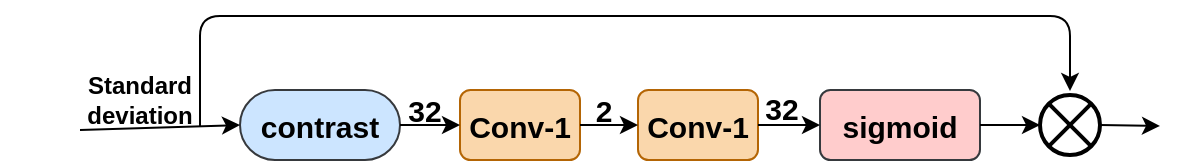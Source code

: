 <mxfile version="12.1.9" type="github" pages="1">
  <diagram id="9mgp5hTeKwQeIRzM_nvd" name="Page-1">
    <mxGraphModel dx="1408" dy="699" grid="1" gridSize="10" guides="1" tooltips="1" connect="1" arrows="1" fold="1" page="1" pageScale="1" pageWidth="827" pageHeight="1169" math="0" shadow="0">
      <root>
        <mxCell id="0"/>
        <mxCell id="1" parent="0"/>
        <mxCell id="kraB7-uRW1oNtJoIXogF-1" value="&lt;b&gt;&lt;font style=&quot;font-size: 15px&quot;&gt;2&lt;/font&gt;&lt;/b&gt;" style="rounded=0;whiteSpace=wrap;html=1;fillColor=none;strokeColor=none;" parent="1" vertex="1">
          <mxGeometry x="361.5" y="382" width="60" height="45" as="geometry"/>
        </mxCell>
        <mxCell id="kraB7-uRW1oNtJoIXogF-2" value="&lt;b&gt;&lt;font style=&quot;font-size: 12px&quot;&gt;Standard &lt;br&gt;deviation&lt;/font&gt;&lt;/b&gt;" style="rounded=0;whiteSpace=wrap;html=1;fillColor=none;strokeColor=none;" parent="1" vertex="1">
          <mxGeometry x="90" y="370" width="140" height="60" as="geometry"/>
        </mxCell>
        <mxCell id="kraB7-uRW1oNtJoIXogF-3" value="&lt;b&gt;&lt;font style=&quot;font-size: 15px&quot;&gt;32&lt;/font&gt;&lt;/b&gt;" style="rounded=0;whiteSpace=wrap;html=1;fillColor=none;strokeColor=none;" parent="1" vertex="1">
          <mxGeometry x="451" y="381.5" width="60" height="45" as="geometry"/>
        </mxCell>
        <mxCell id="kraB7-uRW1oNtJoIXogF-4" value="&lt;b&gt;&lt;font style=&quot;font-size: 15px&quot;&gt;32&lt;/font&gt;&lt;/b&gt;" style="rounded=0;whiteSpace=wrap;html=1;fillColor=none;strokeColor=none;" parent="1" vertex="1">
          <mxGeometry x="274" y="382" width="57" height="45" as="geometry"/>
        </mxCell>
        <mxCell id="kraB7-uRW1oNtJoIXogF-5" value="" style="shape=sumEllipse;perimeter=ellipsePerimeter;whiteSpace=wrap;html=1;backgroundOutline=1;fillColor=none;strokeWidth=2;" parent="1" vertex="1">
          <mxGeometry x="610" y="397.5" width="30" height="30" as="geometry"/>
        </mxCell>
        <mxCell id="kraB7-uRW1oNtJoIXogF-6" value="" style="endArrow=classic;html=1;exitX=1;exitY=0.5;exitDx=0;exitDy=0;" parent="1" source="kraB7-uRW1oNtJoIXogF-5" edge="1">
          <mxGeometry width="50" height="50" relative="1" as="geometry">
            <mxPoint x="728" y="412.5" as="sourcePoint"/>
            <mxPoint x="670" y="413" as="targetPoint"/>
          </mxGeometry>
        </mxCell>
        <mxCell id="kraB7-uRW1oNtJoIXogF-7" value="&lt;b style=&quot;font-size: 15px ; white-space: normal&quot;&gt;Conv-1&lt;/b&gt;" style="rounded=1;whiteSpace=wrap;html=1;fillColor=#fad7ac;strokeColor=#b46504;rotation=0;direction=north;" parent="1" vertex="1">
          <mxGeometry x="409" y="395" width="60" height="35" as="geometry"/>
        </mxCell>
        <mxCell id="kraB7-uRW1oNtJoIXogF-8" value="&lt;font style=&quot;font-size: 15px&quot;&gt;&lt;b&gt;sigmoid&lt;/b&gt;&lt;/font&gt;" style="rounded=1;whiteSpace=wrap;html=1;fillColor=#ffcccc;strokeColor=#36393d;" parent="1" vertex="1">
          <mxGeometry x="500" y="395" width="80" height="35" as="geometry"/>
        </mxCell>
        <mxCell id="kraB7-uRW1oNtJoIXogF-9" value="&lt;b style=&quot;font-size: 15px ; white-space: normal&quot;&gt;Conv-1&lt;/b&gt;" style="rounded=1;whiteSpace=wrap;html=1;fillColor=#fad7ac;strokeColor=#b46504;rotation=0;direction=north;" parent="1" vertex="1">
          <mxGeometry x="320" y="395" width="60" height="35" as="geometry"/>
        </mxCell>
        <mxCell id="kraB7-uRW1oNtJoIXogF-10" value="&lt;font style=&quot;font-size: 15px&quot;&gt;&lt;b&gt;contrast&lt;/b&gt;&lt;/font&gt;" style="rounded=1;whiteSpace=wrap;html=1;fillColor=#cce5ff;strokeColor=#36393d;arcSize=50;" parent="1" vertex="1">
          <mxGeometry x="210" y="395" width="80" height="35" as="geometry"/>
        </mxCell>
        <mxCell id="kraB7-uRW1oNtJoIXogF-11" value="" style="endArrow=classic;html=1;entryX=0.5;entryY=0;entryDx=0;entryDy=0;exitX=1;exitY=0.5;exitDx=0;exitDy=0;" parent="1" source="kraB7-uRW1oNtJoIXogF-10" target="kraB7-uRW1oNtJoIXogF-9" edge="1">
          <mxGeometry width="50" height="50" relative="1" as="geometry">
            <mxPoint x="160" y="940" as="sourcePoint"/>
            <mxPoint x="210" y="890" as="targetPoint"/>
          </mxGeometry>
        </mxCell>
        <mxCell id="kraB7-uRW1oNtJoIXogF-12" value="" style="endArrow=classic;html=1;entryX=0.5;entryY=0;entryDx=0;entryDy=0;exitX=0.5;exitY=1;exitDx=0;exitDy=0;" parent="1" source="kraB7-uRW1oNtJoIXogF-9" target="kraB7-uRW1oNtJoIXogF-7" edge="1">
          <mxGeometry width="50" height="50" relative="1" as="geometry">
            <mxPoint x="180" y="940" as="sourcePoint"/>
            <mxPoint x="230" y="890" as="targetPoint"/>
          </mxGeometry>
        </mxCell>
        <mxCell id="kraB7-uRW1oNtJoIXogF-13" value="" style="endArrow=classic;html=1;entryX=0;entryY=0.5;entryDx=0;entryDy=0;exitX=0.5;exitY=1;exitDx=0;exitDy=0;" parent="1" target="kraB7-uRW1oNtJoIXogF-8" edge="1" source="kraB7-uRW1oNtJoIXogF-7">
          <mxGeometry width="50" height="50" relative="1" as="geometry">
            <mxPoint x="480" y="415" as="sourcePoint"/>
            <mxPoint x="230" y="890" as="targetPoint"/>
          </mxGeometry>
        </mxCell>
        <mxCell id="kraB7-uRW1oNtJoIXogF-14" value="" style="endArrow=classic;html=1;exitX=1;exitY=0.5;exitDx=0;exitDy=0;entryX=0;entryY=0.5;entryDx=0;entryDy=0;" parent="1" source="kraB7-uRW1oNtJoIXogF-8" edge="1" target="kraB7-uRW1oNtJoIXogF-5">
          <mxGeometry width="50" height="50" relative="1" as="geometry">
            <mxPoint x="180" y="940" as="sourcePoint"/>
            <mxPoint x="620" y="415" as="targetPoint"/>
          </mxGeometry>
        </mxCell>
        <mxCell id="kraB7-uRW1oNtJoIXogF-15" value="" style="endArrow=classic;html=1;entryX=0;entryY=0.5;entryDx=0;entryDy=0;" parent="1" target="kraB7-uRW1oNtJoIXogF-10" edge="1">
          <mxGeometry width="50" height="50" relative="1" as="geometry">
            <mxPoint x="130" y="415" as="sourcePoint"/>
            <mxPoint x="260" y="890" as="targetPoint"/>
          </mxGeometry>
        </mxCell>
        <mxCell id="kraB7-uRW1oNtJoIXogF-16" value="" style="endArrow=classic;html=1;entryX=0.5;entryY=0;entryDx=0;entryDy=0;" parent="1" edge="1">
          <mxGeometry width="50" height="50" relative="1" as="geometry">
            <mxPoint x="190" y="413" as="sourcePoint"/>
            <mxPoint x="625" y="395.5" as="targetPoint"/>
            <Array as="points">
              <mxPoint x="190" y="358"/>
              <mxPoint x="625" y="358"/>
            </Array>
          </mxGeometry>
        </mxCell>
      </root>
    </mxGraphModel>
  </diagram>
</mxfile>
